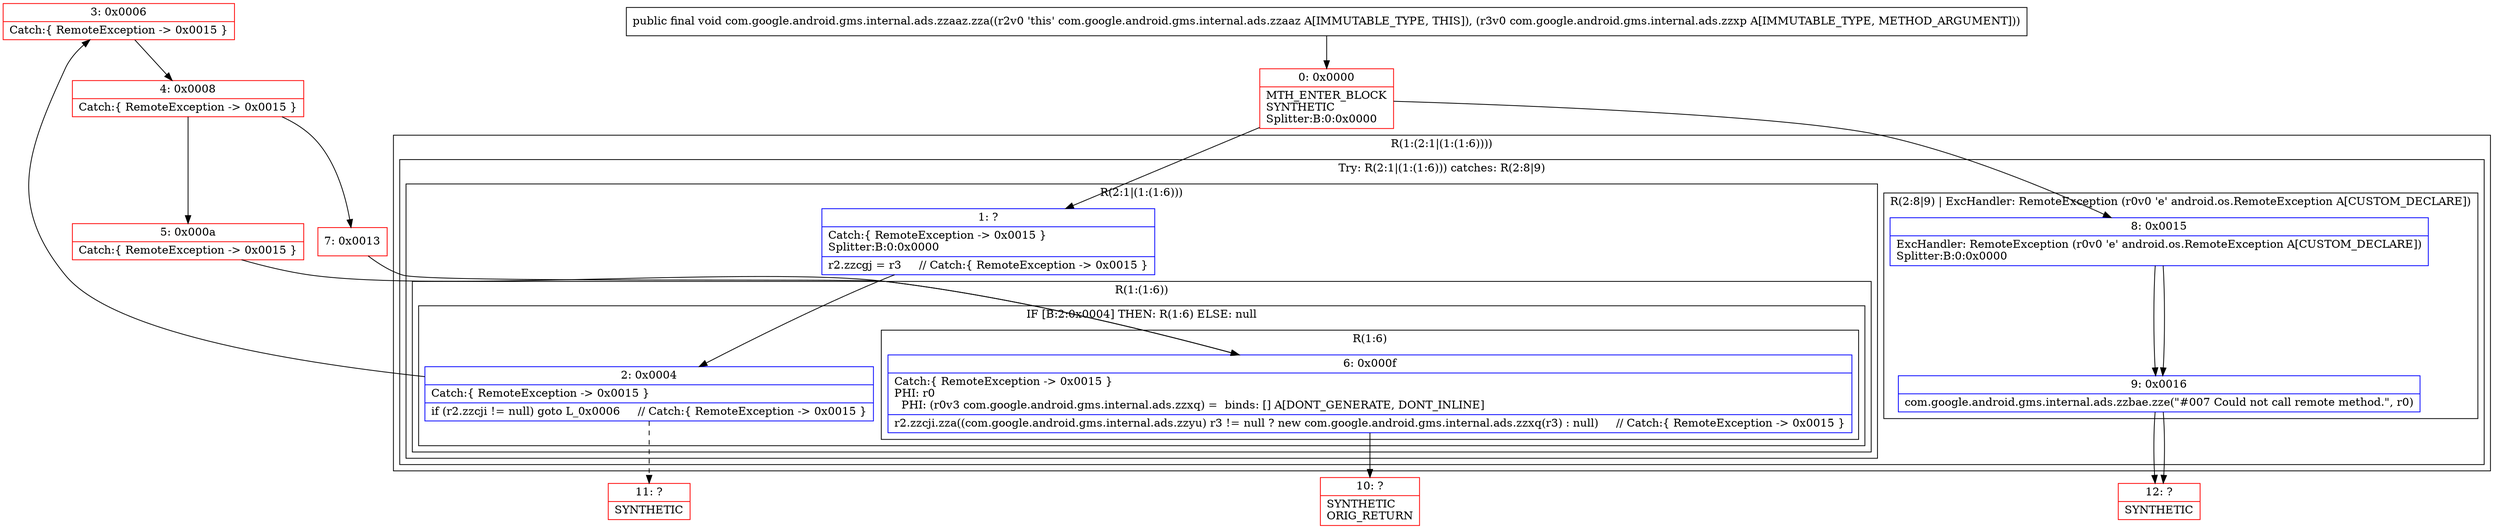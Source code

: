 digraph "CFG forcom.google.android.gms.internal.ads.zzaaz.zza(Lcom\/google\/android\/gms\/internal\/ads\/zzxp;)V" {
subgraph cluster_Region_46530571 {
label = "R(1:(2:1|(1:(1:6))))";
node [shape=record,color=blue];
subgraph cluster_TryCatchRegion_709386962 {
label = "Try: R(2:1|(1:(1:6))) catches: R(2:8|9)";
node [shape=record,color=blue];
subgraph cluster_Region_1956700678 {
label = "R(2:1|(1:(1:6)))";
node [shape=record,color=blue];
Node_1 [shape=record,label="{1\:\ ?|Catch:\{ RemoteException \-\> 0x0015 \}\lSplitter:B:0:0x0000\l|r2.zzcgj = r3     \/\/ Catch:\{ RemoteException \-\> 0x0015 \}\l}"];
subgraph cluster_Region_1273154068 {
label = "R(1:(1:6))";
node [shape=record,color=blue];
subgraph cluster_IfRegion_2031504699 {
label = "IF [B:2:0x0004] THEN: R(1:6) ELSE: null";
node [shape=record,color=blue];
Node_2 [shape=record,label="{2\:\ 0x0004|Catch:\{ RemoteException \-\> 0x0015 \}\l|if (r2.zzcji != null) goto L_0x0006     \/\/ Catch:\{ RemoteException \-\> 0x0015 \}\l}"];
subgraph cluster_Region_279051833 {
label = "R(1:6)";
node [shape=record,color=blue];
Node_6 [shape=record,label="{6\:\ 0x000f|Catch:\{ RemoteException \-\> 0x0015 \}\lPHI: r0 \l  PHI: (r0v3 com.google.android.gms.internal.ads.zzxq) =  binds: [] A[DONT_GENERATE, DONT_INLINE]\l|r2.zzcji.zza((com.google.android.gms.internal.ads.zzyu) r3 != null ? new com.google.android.gms.internal.ads.zzxq(r3) : null)     \/\/ Catch:\{ RemoteException \-\> 0x0015 \}\l}"];
}
}
}
}
subgraph cluster_Region_1675796217 {
label = "R(2:8|9) | ExcHandler: RemoteException (r0v0 'e' android.os.RemoteException A[CUSTOM_DECLARE])\l";
node [shape=record,color=blue];
Node_8 [shape=record,label="{8\:\ 0x0015|ExcHandler: RemoteException (r0v0 'e' android.os.RemoteException A[CUSTOM_DECLARE])\lSplitter:B:0:0x0000\l}"];
Node_9 [shape=record,label="{9\:\ 0x0016|com.google.android.gms.internal.ads.zzbae.zze(\"#007 Could not call remote method.\", r0)\l}"];
}
}
}
subgraph cluster_Region_1675796217 {
label = "R(2:8|9) | ExcHandler: RemoteException (r0v0 'e' android.os.RemoteException A[CUSTOM_DECLARE])\l";
node [shape=record,color=blue];
Node_8 [shape=record,label="{8\:\ 0x0015|ExcHandler: RemoteException (r0v0 'e' android.os.RemoteException A[CUSTOM_DECLARE])\lSplitter:B:0:0x0000\l}"];
Node_9 [shape=record,label="{9\:\ 0x0016|com.google.android.gms.internal.ads.zzbae.zze(\"#007 Could not call remote method.\", r0)\l}"];
}
Node_0 [shape=record,color=red,label="{0\:\ 0x0000|MTH_ENTER_BLOCK\lSYNTHETIC\lSplitter:B:0:0x0000\l}"];
Node_3 [shape=record,color=red,label="{3\:\ 0x0006|Catch:\{ RemoteException \-\> 0x0015 \}\l}"];
Node_4 [shape=record,color=red,label="{4\:\ 0x0008|Catch:\{ RemoteException \-\> 0x0015 \}\l}"];
Node_5 [shape=record,color=red,label="{5\:\ 0x000a|Catch:\{ RemoteException \-\> 0x0015 \}\l}"];
Node_7 [shape=record,color=red,label="{7\:\ 0x0013}"];
Node_10 [shape=record,color=red,label="{10\:\ ?|SYNTHETIC\lORIG_RETURN\l}"];
Node_11 [shape=record,color=red,label="{11\:\ ?|SYNTHETIC\l}"];
Node_12 [shape=record,color=red,label="{12\:\ ?|SYNTHETIC\l}"];
MethodNode[shape=record,label="{public final void com.google.android.gms.internal.ads.zzaaz.zza((r2v0 'this' com.google.android.gms.internal.ads.zzaaz A[IMMUTABLE_TYPE, THIS]), (r3v0 com.google.android.gms.internal.ads.zzxp A[IMMUTABLE_TYPE, METHOD_ARGUMENT])) }"];
MethodNode -> Node_0;
Node_1 -> Node_2;
Node_2 -> Node_3;
Node_2 -> Node_11[style=dashed];
Node_6 -> Node_10;
Node_8 -> Node_9;
Node_9 -> Node_12;
Node_8 -> Node_9;
Node_9 -> Node_12;
Node_0 -> Node_1;
Node_0 -> Node_8;
Node_3 -> Node_4;
Node_4 -> Node_5;
Node_4 -> Node_7;
Node_5 -> Node_6;
Node_7 -> Node_6;
}

